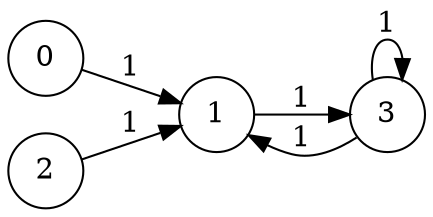 digraph text {
	rankdir=LR size="8,5"
	node [shape=circle]
	0 -> 1 [label=1]
	1 -> 3 [label=1]
	2 -> 1 [label=1]
	3 -> 1 [label=1]
	3 -> 3 [label=1]
}
